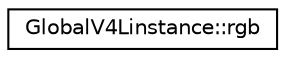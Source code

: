 digraph "Graphical Class Hierarchy"
{
 // INTERACTIVE_SVG=YES
  edge [fontname="Helvetica",fontsize="10",labelfontname="Helvetica",labelfontsize="10"];
  node [fontname="Helvetica",fontsize="10",shape=record];
  rankdir="LR";
  Node1 [label="GlobalV4Linstance::rgb",height=0.2,width=0.4,color="black", fillcolor="white", style="filled",URL="$de/d29/struct_global_v4_linstance_1_1rgb.html"];
}
